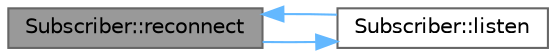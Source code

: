 digraph "Subscriber::reconnect"
{
 // LATEX_PDF_SIZE
  bgcolor="transparent";
  edge [fontname=Helvetica,fontsize=10,labelfontname=Helvetica,labelfontsize=10];
  node [fontname=Helvetica,fontsize=10,shape=box,height=0.2,width=0.4];
  rankdir="LR";
  Node1 [id="Node000001",label="Subscriber::reconnect",height=0.2,width=0.4,color="gray40", fillcolor="grey60", style="filled", fontcolor="black",tooltip=" "];
  Node1 -> Node2 [id="edge1_Node000001_Node000002",color="steelblue1",style="solid",tooltip=" "];
  Node2 [id="Node000002",label="Subscriber::listen",height=0.2,width=0.4,color="grey40", fillcolor="white", style="filled",URL="$classSubscriber.html#af22edf0ed51cb6a0a33d4dcfb6bc266a",tooltip=" "];
  Node2 -> Node1 [id="edge2_Node000002_Node000001",color="steelblue1",style="solid",tooltip=" "];
}
